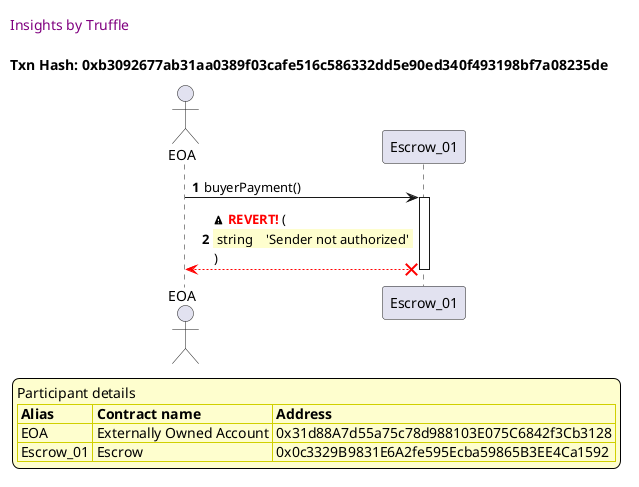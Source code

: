 

@startuml

autonumber
skinparam legendBackgroundColor #FEFECE

<style>
      header {
        HorizontalAlignment left
        FontColor purple
        FontSize 14
        Padding 10
      }
    </style>

header Insights by Truffle

title Txn Hash: 0xb3092677ab31aa0389f03cafe516c586332dd5e90ed340f493198bf7a08235de


actor EOA as "EOA"
participant Escrow_01 as "Escrow_01"

"EOA" -> "Escrow_01" ++: buyerPayment()
"Escrow_01" x-[#red]-> "EOA" --: <&warning> <color #red>**REVERT!**</color> (\n\
<#FEFECE,#FEFECE>| string |  | 'Sender not authorized' |\n\
)
deactivate "Escrow_01"

legend
Participant details
<#FEFECE,#D0D000>|= Alias |= Contract name |= Address |
<#FEFECE>| EOA | Externally Owned Account | 0x31d88A7d55a75c78d988103E075C6842f3Cb3128 |
<#FEFECE>| Escrow_01 | Escrow | 0x0c3329B9831E6A2fe595Ecba59865B3EE4Ca1592 |
endlegend

@enduml